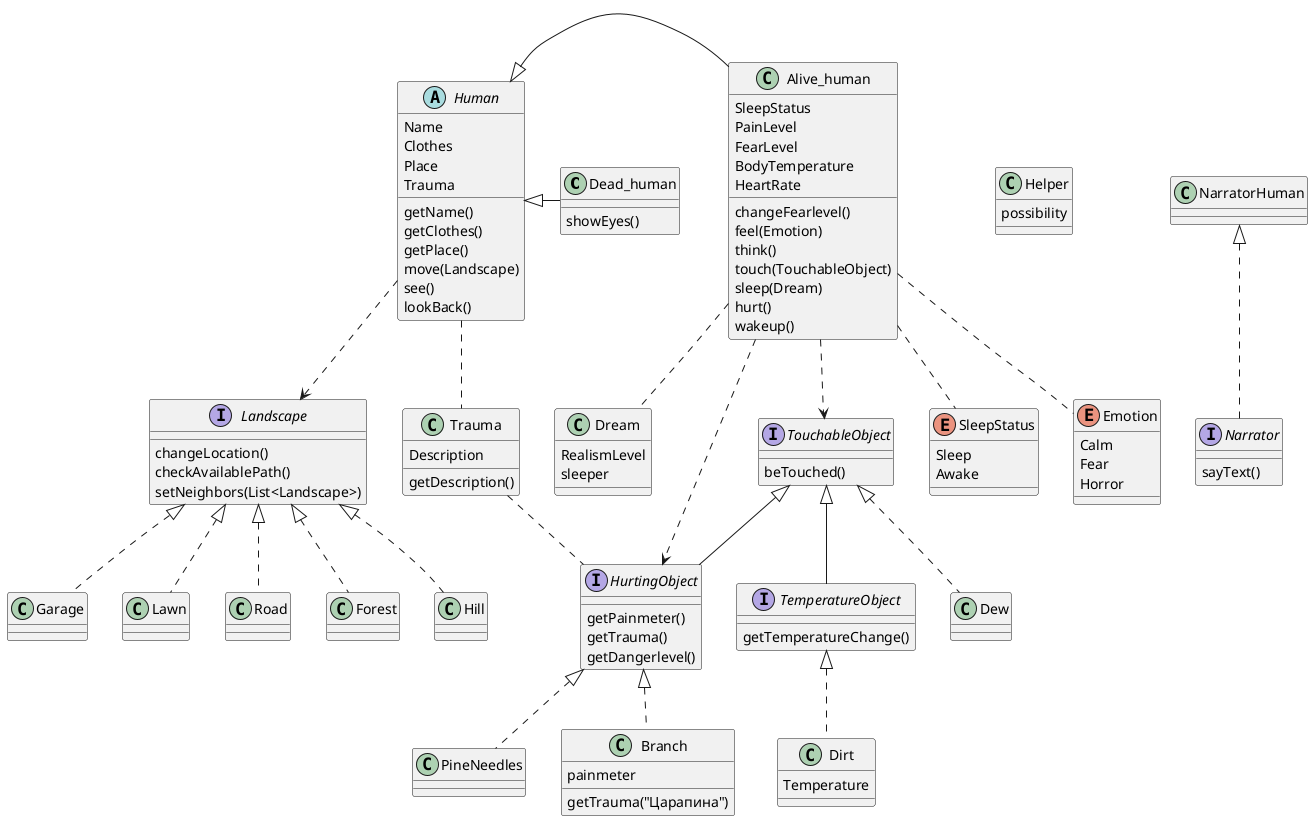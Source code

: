 @startuml
'https://plantuml.com/class-diagram

class Dead_human {


showEyes()

}
class Dream{
RealismLevel
sleeper
}

abstract class Human {
Name
Clothes
Place
Trauma

getName()
getClothes()
getPlace()
move(Landscape)
see()
lookBack()
}

class Trauma{
   Description
   getDescription()
}

class Helper{
possibility
}

Human <|- Alive_human
Human <|- Dead_human


Alive_human .. Dream
Alive_human ..> TouchableObject
Alive_human ..> HurtingObject
TouchableObject <|-- HurtingObject
TouchableObject <|-- TemperatureObject

Human ..> Landscape

TouchableObject <|.. Dew
TemperatureObject <|.. Dirt
HurtingObject <|.. PineNeedles
HurtingObject <|.. Branch
Landscape <|.. Garage
Landscape <|.. Lawn
Landscape <|.. Road
Landscape <|.. Forest
Landscape <|.. Hill
Alive_human .. SleepStatus
Alive_human .. Emotion
Human .. Trauma
Trauma .. HurtingObject

class Alive_human {
SleepStatus
PainLevel
FearLevel
BodyTemperature
HeartRate

changeFearlevel()
feel(Emotion)
think()
touch(TouchableObject)
sleep(Dream)
hurt()
wakeup()
}
interface Narrator{
sayText()
}

NarratorHuman <|.. Narrator

class NarratorHuman{

}


interface TouchableObject {
beTouched()
}

interface TemperatureObject{
getTemperatureChange()
}

interface HurtingObject {
getPainmeter()
getTrauma()
getDangerlevel()
}
class Branch{
painmeter
getTrauma("Царапина")
}

interface Landscape {
changeLocation()
checkAvailablePath()
setNeighbors(List<Landscape>)
}

enum SleepStatus {
Sleep
Awake
}

enum Emotion {
Calm
Fear
Horror
}

class Dirt {
Temperature
}




@enduml